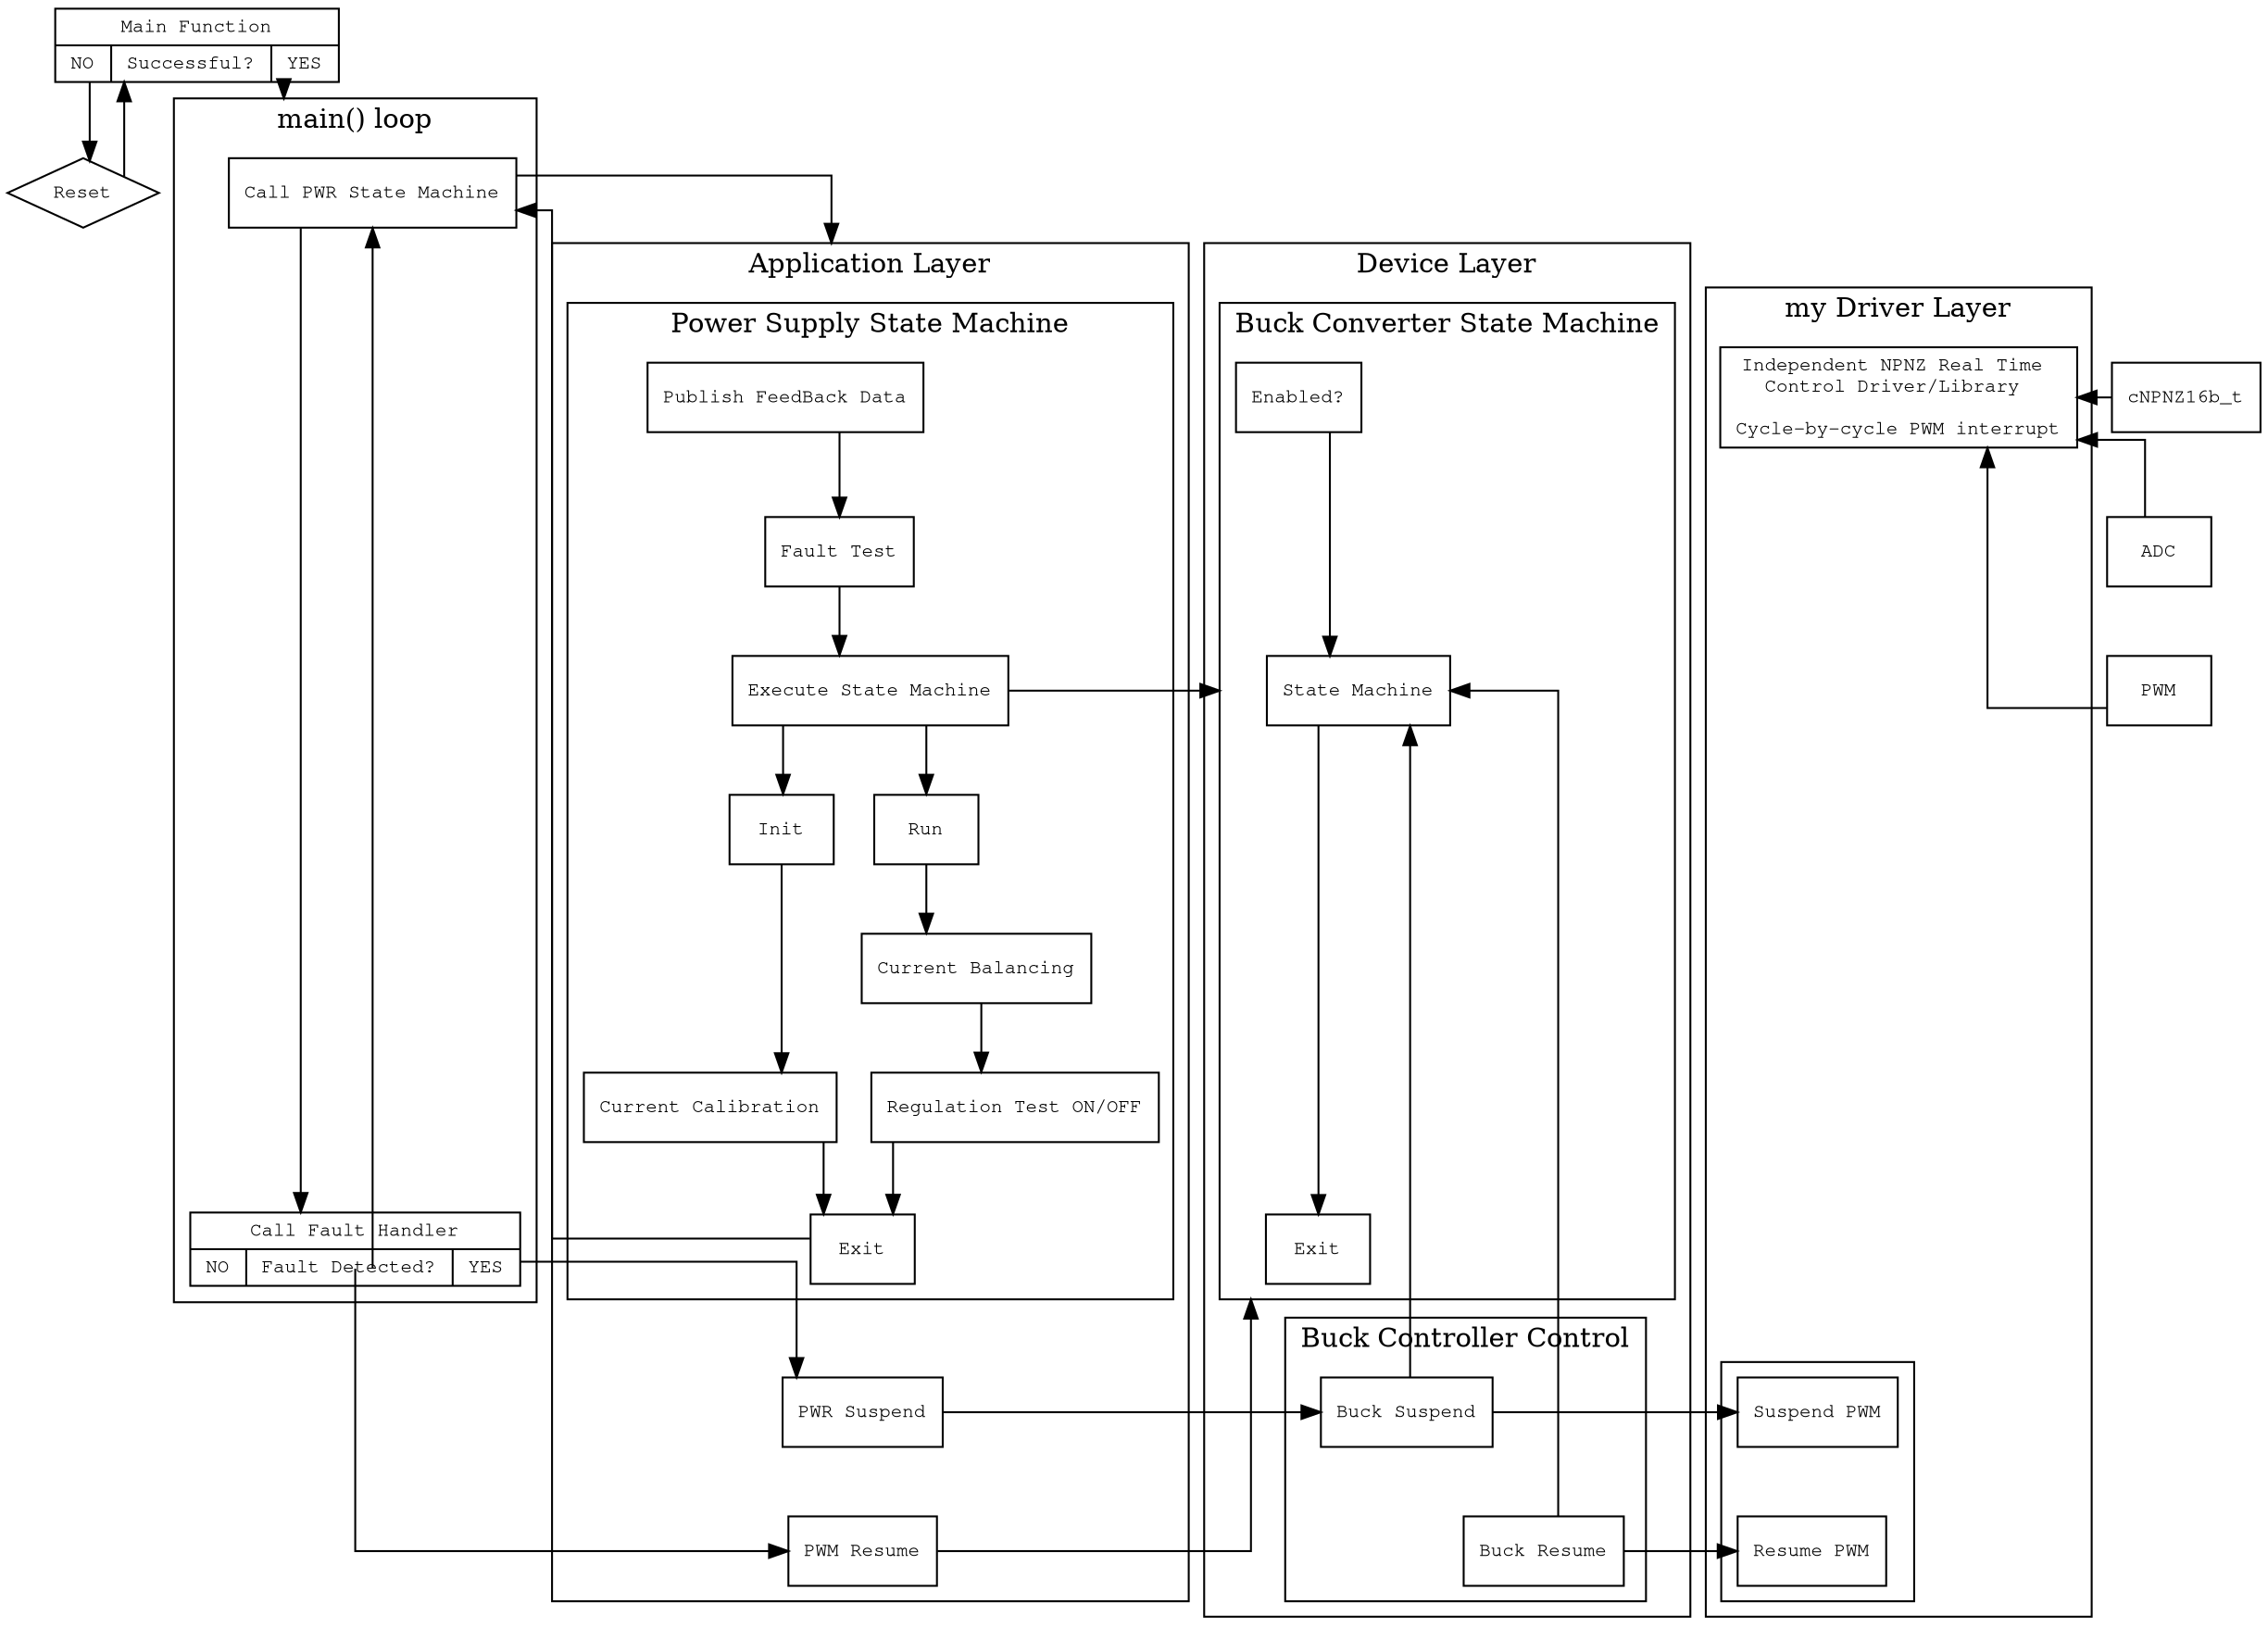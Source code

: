 digraph power_control_flowchart
{ 
    compound=true;
    newrank=true;
    center=true;
    splines=ortho;
    node [fontname = "Consolas, 'Courier New', Courier, Sans-Serif"];
    node [fontsize = 10];
    node [shape = box]; call_PWR_SM; Init; Run;
    node [shape = box]; FB_data; fault_test; exec_State_Machine; current_cal; current_bal; reg_test; exit; PWR_suspend; PWR_resume;
    node [shape = box]; enabled; State_machine; exit1; Buck_suspend; Buck_resume; 
    node [shape = box]; NPNZ_control; Suspend_PWM; Resume_PWM; PWM; ADC; cNPNZ;
    node [shape = record]; Success; Fault_detected;
    node [shape = diamond]; Reset;  
       
    Reset [label="Reset"];
    Success [label="{Main Function |{<f0> NO|<f1> Successful?|<f2> YES}}"];
       
    subgraph cluster_loop {
        label="main() loop";
        call_PWR_SM [label="Call PWR State Machine" URL="@ref appPowerSupply_Execute"];
        Fault_detected [label="{Call Fault Handler |{<f0> NO|<f1> Fault Detected?|<f2> YES}}" URL="@ref appFaultMonitor_Execute"]; 
    }
  
    subgraph cluster0 {

        subgraph cluster00{
            label="Power Supply State Machine";
            FB_data [label="Publish FeedBack Data" URL="@ref appPowerSupply_Execute"]; 
            fault_test [label="Fault Test"]; 
            exec_State_Machine [label="Execute State Machine" URL="@ref drv_BuckConverter_Execute"]; 
            Init [label="Init"];
            Run [label="Run"]
            current_cal [label="Current Calibration" URL="@ref appPowerSupply_CurrentSenseCalibration"]; 
            current_bal[label="Current Balancing" URL="@ref appPowerSupply_CurrentBalancing"];
            reg_test [label="Regulation Test ON/OFF"]; 
            exit[label="Exit"]; 
        }

        PWR_suspend [label="PWR Suspend"]; 
        PWR_resume [label="PWM Resume"];
        label="Application Layer";
    }

    subgraph cluster1 {
        subgraph cluster10 {
            label="Buck Converter State Machine";
            enabled [label="Enabled?"]; 
            State_machine [label="State Machine" URL="@ref buck_state_machine"]; 
            exit1 [label="Exit"]; 
        }
        subgraph cluster11 {
            label="Buck Controller Control";
            Buck_suspend [label="Buck Suspend"]; 
            Buck_resume [label="Buck Resume"];
        }    
        label="Device Layer";
    }

    subgraph cluster2 {
        NPNZ_control [label="Independent NPNZ Real Time \nControl Driver/Library \n \nCycle-by-cycle PWM interrupt" URL="@ref npnz16b.h"];
        subgraph cluster20{
            Suspend_PWM [label="Suspend PWM"]; 
            Resume_PWM [label="Resume PWM"]; 
        }
        label="my Driver Layer";
    }
  
    PWM [label="PWM"];
    ADC [label="ADC"];
    cNPNZ [label="cNPNZ16b_t"];
  
    Reset -> Success;
    "Success":f0 -> Reset;
    "Success":f2 -> call_PWR_SM [ltail=yes1 lhead=cluster_loop];
    call_PWR_SM -> Fault_detected;
    "Fault_detected":f2 -> PWR_suspend -> Buck_suspend -> Suspend_PWM;
    "Fault_detected":f0 -> call_PWR_SM [ltail=no2 lhead=cluster_loop];
  
    call_PWR_SM -> FB_data [ltail=call_PWR_SM lhead=cluster0];
    FB_data -> fault_test -> exec_State_Machine -> Init -> current_cal -> exit;
    exec_State_Machine -> Run -> current_bal -> reg_test -> exit;
    exec_State_Machine -> State_machine [ltail=exec_State_Machine lhead=cluster10];
    exit -> call_PWR_SM;
    Buck_suspend -> State_machine;
    Buck_resume -> State_machine;
    "Fault_detected":f0 -> PWR_resume;
    PWR_resume -> enabled [ltail=PWR_resume lhead=cluster10];
    Buck_resume -> Resume_PWM;
    enabled -> State_machine -> exit1;
       
    PWM -> NPNZ_control;
    ADC -> NPNZ_control;
    cNPNZ -> NPNZ_control;
        
    Reset ->call_PWR_SM [style=invis];
    exit -> PWR_suspend -> PWR_resume [style=invis];    
    call_PWR_SM -> FB_data ->enabled [style=invis];
    exit -> exit1 [style=invis];
    call_PWR_SM -> fault_test -> State_machine -> NPNZ_control [style=invis];
    cNPNZ -> ADC -> PWM [style=invis];      
 
    {rank=same; Reset; call_PWR_SM}
    {rank=same; FB_data; enabled; NPNZ_control; cNPNZ;}
    {rank=same; fault_test;ADC;}
    {rank=same; exec_State_Machine; State_machine;PWM;}
    {rank=same; Fault_detected; exit;exit1;}
    {rank=same;PWR_suspend;Buck_suspend; Suspend_PWM;}
    {rank=sink; PWR_resume; Buck_resume; Resume_PWM;} 
 
}
  
 

